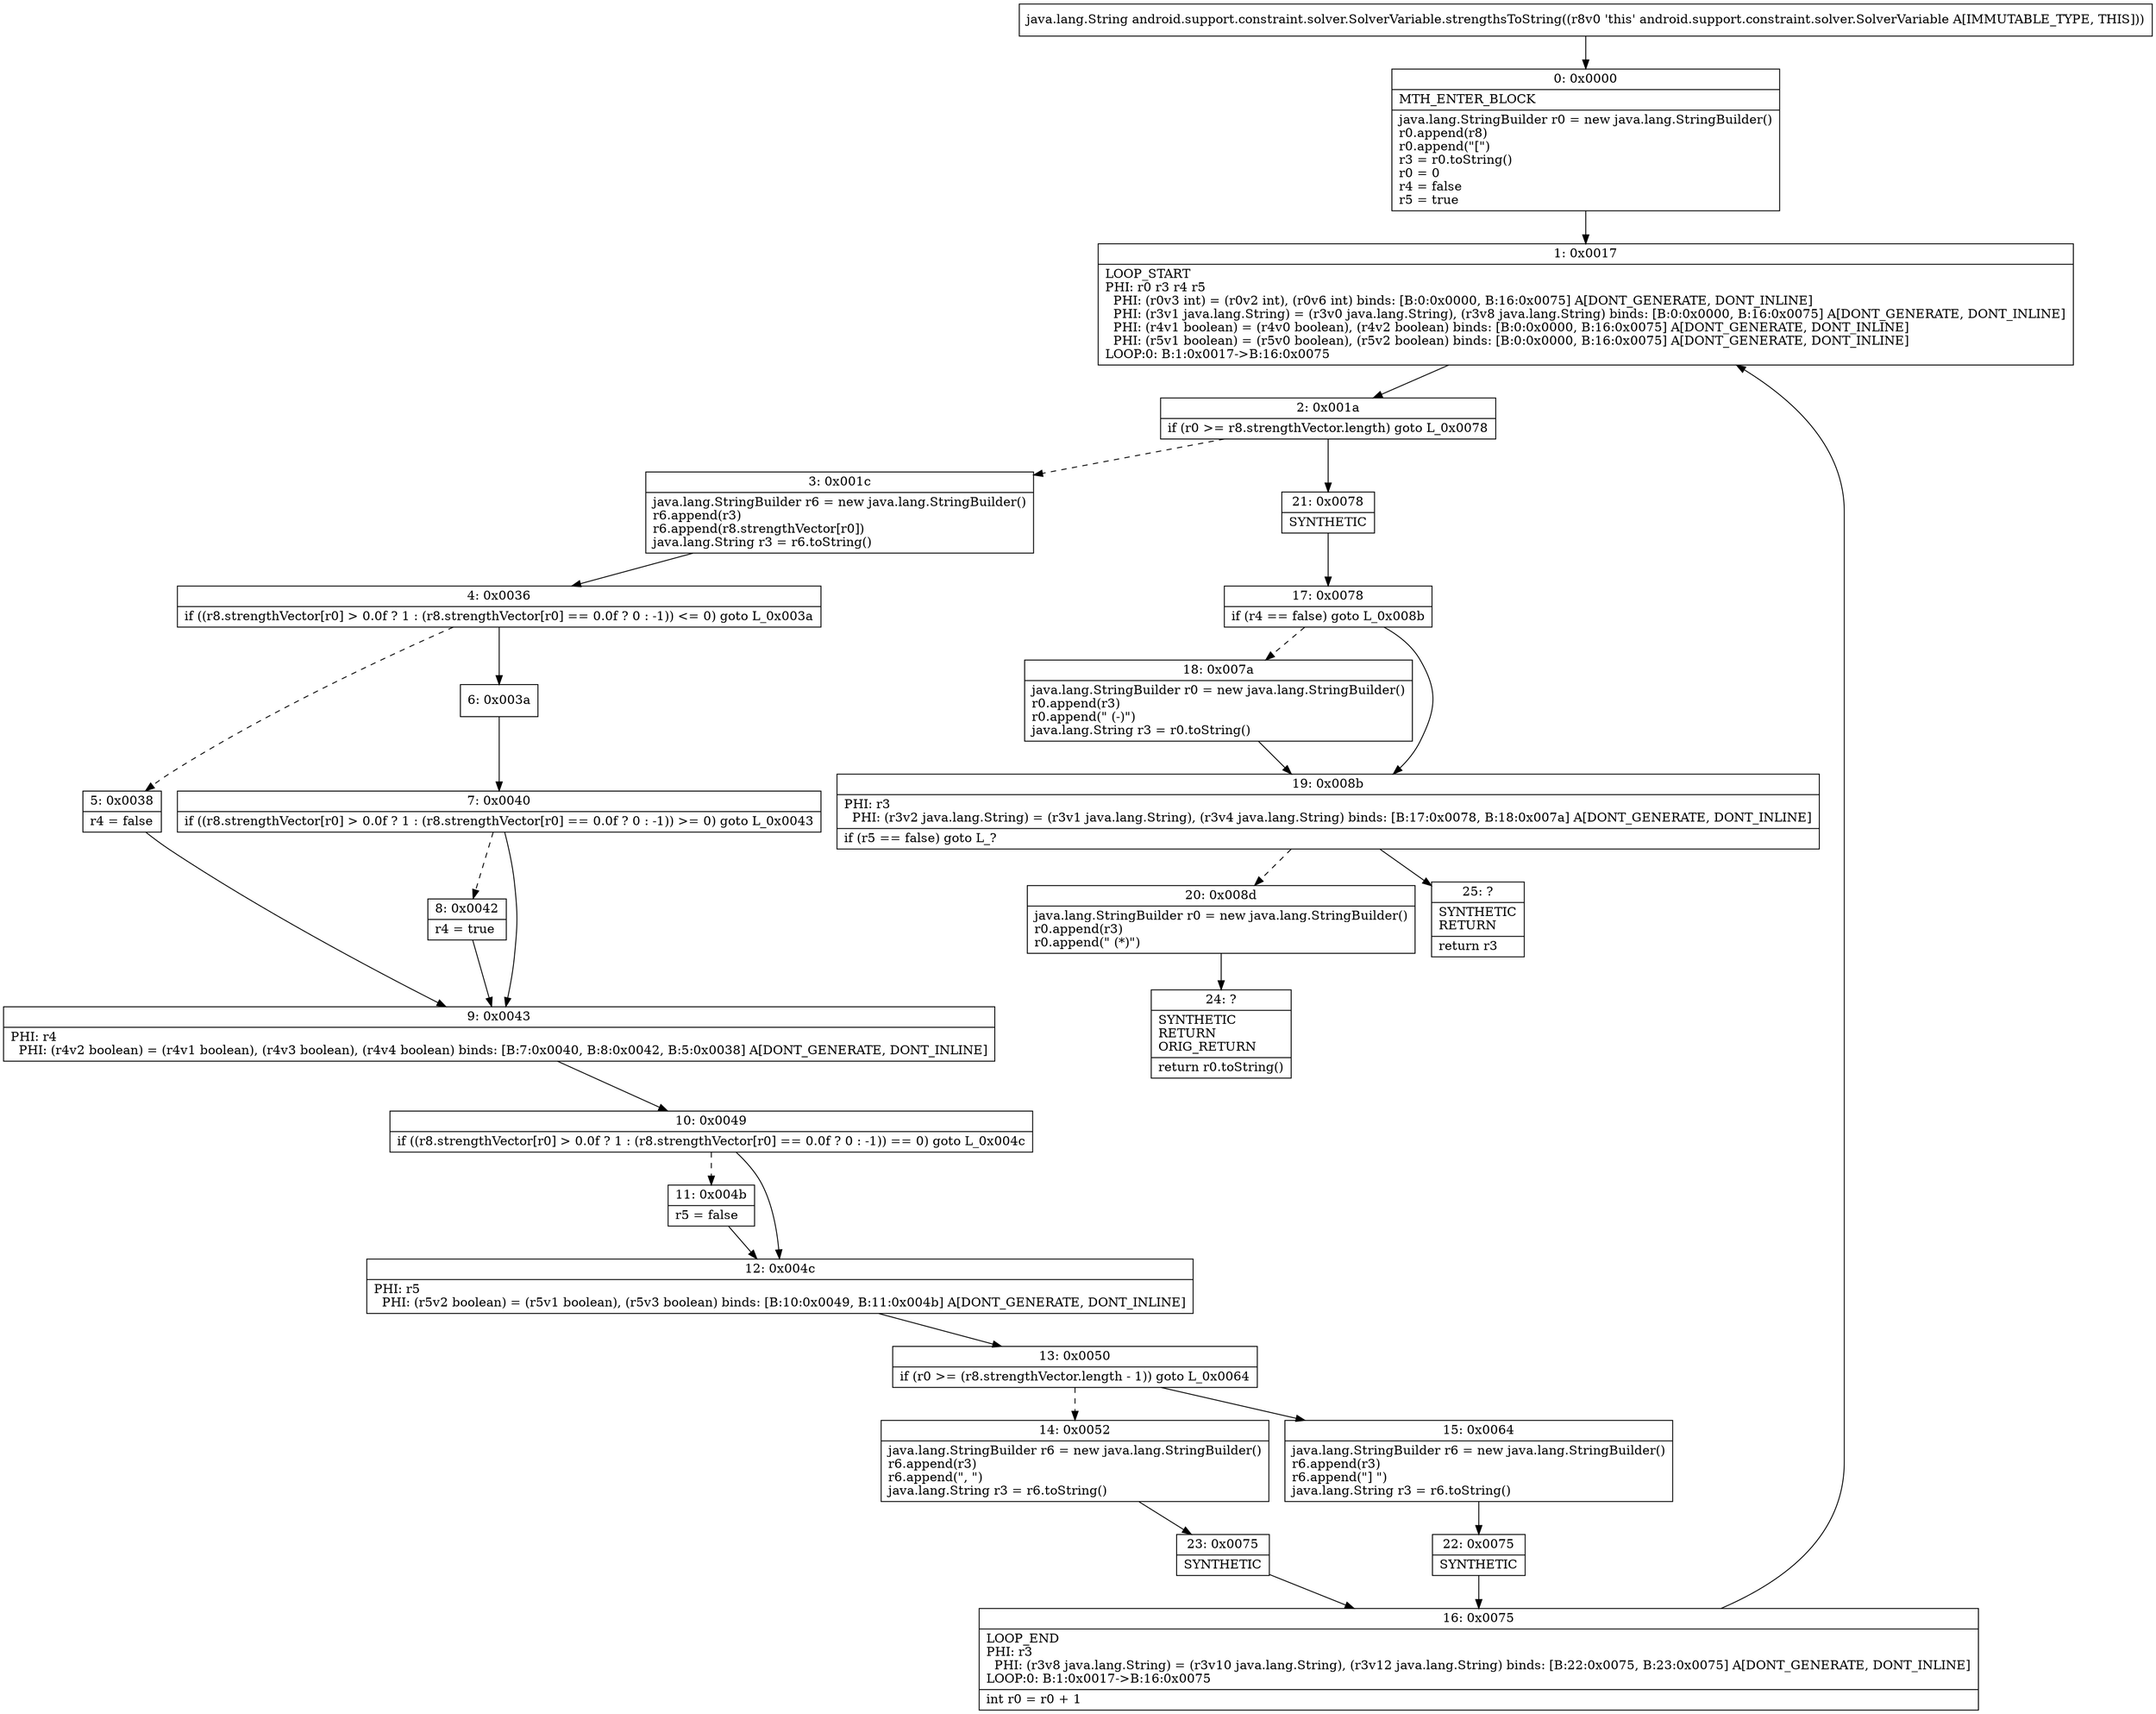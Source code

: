 digraph "CFG forandroid.support.constraint.solver.SolverVariable.strengthsToString()Ljava\/lang\/String;" {
Node_0 [shape=record,label="{0\:\ 0x0000|MTH_ENTER_BLOCK\l|java.lang.StringBuilder r0 = new java.lang.StringBuilder()\lr0.append(r8)\lr0.append(\"[\")\lr3 = r0.toString()\lr0 = 0\lr4 = false\lr5 = true\l}"];
Node_1 [shape=record,label="{1\:\ 0x0017|LOOP_START\lPHI: r0 r3 r4 r5 \l  PHI: (r0v3 int) = (r0v2 int), (r0v6 int) binds: [B:0:0x0000, B:16:0x0075] A[DONT_GENERATE, DONT_INLINE]\l  PHI: (r3v1 java.lang.String) = (r3v0 java.lang.String), (r3v8 java.lang.String) binds: [B:0:0x0000, B:16:0x0075] A[DONT_GENERATE, DONT_INLINE]\l  PHI: (r4v1 boolean) = (r4v0 boolean), (r4v2 boolean) binds: [B:0:0x0000, B:16:0x0075] A[DONT_GENERATE, DONT_INLINE]\l  PHI: (r5v1 boolean) = (r5v0 boolean), (r5v2 boolean) binds: [B:0:0x0000, B:16:0x0075] A[DONT_GENERATE, DONT_INLINE]\lLOOP:0: B:1:0x0017\-\>B:16:0x0075\l}"];
Node_2 [shape=record,label="{2\:\ 0x001a|if (r0 \>= r8.strengthVector.length) goto L_0x0078\l}"];
Node_3 [shape=record,label="{3\:\ 0x001c|java.lang.StringBuilder r6 = new java.lang.StringBuilder()\lr6.append(r3)\lr6.append(r8.strengthVector[r0])\ljava.lang.String r3 = r6.toString()\l}"];
Node_4 [shape=record,label="{4\:\ 0x0036|if ((r8.strengthVector[r0] \> 0.0f ? 1 : (r8.strengthVector[r0] == 0.0f ? 0 : \-1)) \<= 0) goto L_0x003a\l}"];
Node_5 [shape=record,label="{5\:\ 0x0038|r4 = false\l}"];
Node_6 [shape=record,label="{6\:\ 0x003a}"];
Node_7 [shape=record,label="{7\:\ 0x0040|if ((r8.strengthVector[r0] \> 0.0f ? 1 : (r8.strengthVector[r0] == 0.0f ? 0 : \-1)) \>= 0) goto L_0x0043\l}"];
Node_8 [shape=record,label="{8\:\ 0x0042|r4 = true\l}"];
Node_9 [shape=record,label="{9\:\ 0x0043|PHI: r4 \l  PHI: (r4v2 boolean) = (r4v1 boolean), (r4v3 boolean), (r4v4 boolean) binds: [B:7:0x0040, B:8:0x0042, B:5:0x0038] A[DONT_GENERATE, DONT_INLINE]\l}"];
Node_10 [shape=record,label="{10\:\ 0x0049|if ((r8.strengthVector[r0] \> 0.0f ? 1 : (r8.strengthVector[r0] == 0.0f ? 0 : \-1)) == 0) goto L_0x004c\l}"];
Node_11 [shape=record,label="{11\:\ 0x004b|r5 = false\l}"];
Node_12 [shape=record,label="{12\:\ 0x004c|PHI: r5 \l  PHI: (r5v2 boolean) = (r5v1 boolean), (r5v3 boolean) binds: [B:10:0x0049, B:11:0x004b] A[DONT_GENERATE, DONT_INLINE]\l}"];
Node_13 [shape=record,label="{13\:\ 0x0050|if (r0 \>= (r8.strengthVector.length \- 1)) goto L_0x0064\l}"];
Node_14 [shape=record,label="{14\:\ 0x0052|java.lang.StringBuilder r6 = new java.lang.StringBuilder()\lr6.append(r3)\lr6.append(\", \")\ljava.lang.String r3 = r6.toString()\l}"];
Node_15 [shape=record,label="{15\:\ 0x0064|java.lang.StringBuilder r6 = new java.lang.StringBuilder()\lr6.append(r3)\lr6.append(\"] \")\ljava.lang.String r3 = r6.toString()\l}"];
Node_16 [shape=record,label="{16\:\ 0x0075|LOOP_END\lPHI: r3 \l  PHI: (r3v8 java.lang.String) = (r3v10 java.lang.String), (r3v12 java.lang.String) binds: [B:22:0x0075, B:23:0x0075] A[DONT_GENERATE, DONT_INLINE]\lLOOP:0: B:1:0x0017\-\>B:16:0x0075\l|int r0 = r0 + 1\l}"];
Node_17 [shape=record,label="{17\:\ 0x0078|if (r4 == false) goto L_0x008b\l}"];
Node_18 [shape=record,label="{18\:\ 0x007a|java.lang.StringBuilder r0 = new java.lang.StringBuilder()\lr0.append(r3)\lr0.append(\" (\-)\")\ljava.lang.String r3 = r0.toString()\l}"];
Node_19 [shape=record,label="{19\:\ 0x008b|PHI: r3 \l  PHI: (r3v2 java.lang.String) = (r3v1 java.lang.String), (r3v4 java.lang.String) binds: [B:17:0x0078, B:18:0x007a] A[DONT_GENERATE, DONT_INLINE]\l|if (r5 == false) goto L_?\l}"];
Node_20 [shape=record,label="{20\:\ 0x008d|java.lang.StringBuilder r0 = new java.lang.StringBuilder()\lr0.append(r3)\lr0.append(\" (*)\")\l}"];
Node_21 [shape=record,label="{21\:\ 0x0078|SYNTHETIC\l}"];
Node_22 [shape=record,label="{22\:\ 0x0075|SYNTHETIC\l}"];
Node_23 [shape=record,label="{23\:\ 0x0075|SYNTHETIC\l}"];
Node_24 [shape=record,label="{24\:\ ?|SYNTHETIC\lRETURN\lORIG_RETURN\l|return r0.toString()\l}"];
Node_25 [shape=record,label="{25\:\ ?|SYNTHETIC\lRETURN\l|return r3\l}"];
MethodNode[shape=record,label="{java.lang.String android.support.constraint.solver.SolverVariable.strengthsToString((r8v0 'this' android.support.constraint.solver.SolverVariable A[IMMUTABLE_TYPE, THIS])) }"];
MethodNode -> Node_0;
Node_0 -> Node_1;
Node_1 -> Node_2;
Node_2 -> Node_3[style=dashed];
Node_2 -> Node_21;
Node_3 -> Node_4;
Node_4 -> Node_5[style=dashed];
Node_4 -> Node_6;
Node_5 -> Node_9;
Node_6 -> Node_7;
Node_7 -> Node_8[style=dashed];
Node_7 -> Node_9;
Node_8 -> Node_9;
Node_9 -> Node_10;
Node_10 -> Node_11[style=dashed];
Node_10 -> Node_12;
Node_11 -> Node_12;
Node_12 -> Node_13;
Node_13 -> Node_14[style=dashed];
Node_13 -> Node_15;
Node_14 -> Node_23;
Node_15 -> Node_22;
Node_16 -> Node_1;
Node_17 -> Node_18[style=dashed];
Node_17 -> Node_19;
Node_18 -> Node_19;
Node_19 -> Node_20[style=dashed];
Node_19 -> Node_25;
Node_20 -> Node_24;
Node_21 -> Node_17;
Node_22 -> Node_16;
Node_23 -> Node_16;
}

